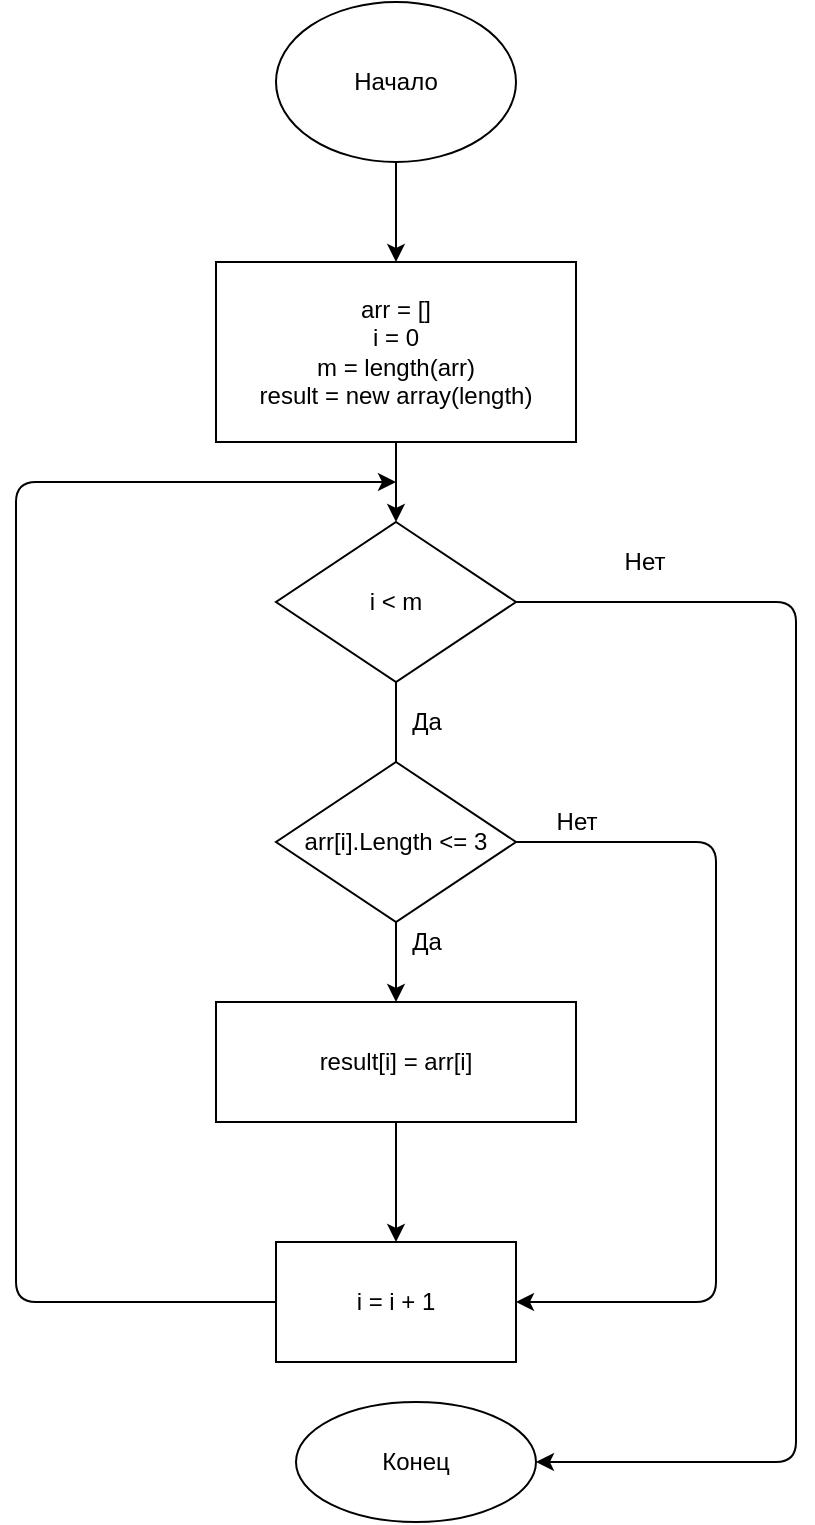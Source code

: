 <mxfile>
    <diagram id="JmxtZofQOzLTb2TNwcCy" name="Страница 1">
        <mxGraphModel dx="659" dy="292" grid="1" gridSize="10" guides="1" tooltips="1" connect="1" arrows="1" fold="1" page="1" pageScale="1" pageWidth="827" pageHeight="1169" math="0" shadow="0">
            <root>
                <mxCell id="0"/>
                <mxCell id="1" parent="0"/>
                <mxCell id="5" value="" style="edgeStyle=none;html=1;" parent="1" source="2" target="4" edge="1">
                    <mxGeometry relative="1" as="geometry"/>
                </mxCell>
                <mxCell id="2" value="Начало" style="ellipse;whiteSpace=wrap;html=1;" parent="1" vertex="1">
                    <mxGeometry x="250" y="40" width="120" height="80" as="geometry"/>
                </mxCell>
                <mxCell id="7" value="" style="edgeStyle=none;html=1;" parent="1" source="4" target="6" edge="1">
                    <mxGeometry relative="1" as="geometry"/>
                </mxCell>
                <mxCell id="4" value="arr = []&lt;br&gt;i = 0&lt;br&gt;m = length(arr)&lt;br&gt;result = new array(length)" style="whiteSpace=wrap;html=1;" parent="1" vertex="1">
                    <mxGeometry x="220" y="170" width="180" height="90" as="geometry"/>
                </mxCell>
                <mxCell id="9" value="" style="edgeStyle=none;html=1;" parent="1" source="6" target="8" edge="1">
                    <mxGeometry relative="1" as="geometry"/>
                </mxCell>
                <mxCell id="14" value="" style="edgeStyle=none;html=1;" parent="1" source="6" target="13" edge="1">
                    <mxGeometry relative="1" as="geometry">
                        <Array as="points">
                            <mxPoint x="510" y="340"/>
                            <mxPoint x="510" y="700"/>
                            <mxPoint x="510" y="770"/>
                        </Array>
                    </mxGeometry>
                </mxCell>
                <mxCell id="6" value="i &amp;lt; m" style="rhombus;whiteSpace=wrap;html=1;" parent="1" vertex="1">
                    <mxGeometry x="250" y="300" width="120" height="80" as="geometry"/>
                </mxCell>
                <mxCell id="11" value="" style="edgeStyle=none;html=1;" parent="1" source="8" target="10" edge="1">
                    <mxGeometry relative="1" as="geometry"/>
                </mxCell>
                <mxCell id="8" value="result[i] = arr[i]" style="whiteSpace=wrap;html=1;" parent="1" vertex="1">
                    <mxGeometry x="220" y="540" width="180" height="60" as="geometry"/>
                </mxCell>
                <mxCell id="12" style="edgeStyle=none;html=1;" parent="1" source="10" edge="1">
                    <mxGeometry relative="1" as="geometry">
                        <mxPoint x="310" y="280" as="targetPoint"/>
                        <Array as="points">
                            <mxPoint x="120" y="690"/>
                            <mxPoint x="120" y="555"/>
                            <mxPoint x="120" y="340"/>
                            <mxPoint x="120" y="280"/>
                        </Array>
                    </mxGeometry>
                </mxCell>
                <mxCell id="10" value="i = i + 1" style="whiteSpace=wrap;html=1;" parent="1" vertex="1">
                    <mxGeometry x="250" y="660" width="120" height="60" as="geometry"/>
                </mxCell>
                <mxCell id="13" value="Конец" style="ellipse;whiteSpace=wrap;html=1;" parent="1" vertex="1">
                    <mxGeometry x="260" y="740" width="120" height="60" as="geometry"/>
                </mxCell>
                <mxCell id="15" value="Да" style="text;html=1;align=center;verticalAlign=middle;resizable=0;points=[];autosize=1;strokeColor=none;fillColor=none;" parent="1" vertex="1">
                    <mxGeometry x="310" y="390" width="30" height="20" as="geometry"/>
                </mxCell>
                <mxCell id="16" value="Нет" style="text;html=1;align=center;verticalAlign=middle;resizable=0;points=[];autosize=1;strokeColor=none;fillColor=none;" parent="1" vertex="1">
                    <mxGeometry x="414" y="310" width="40" height="20" as="geometry"/>
                </mxCell>
                <mxCell id="19" style="edgeStyle=none;html=1;exitX=1;exitY=0.5;exitDx=0;exitDy=0;entryX=1;entryY=0.5;entryDx=0;entryDy=0;" parent="1" source="17" target="10" edge="1">
                    <mxGeometry relative="1" as="geometry">
                        <Array as="points">
                            <mxPoint x="470" y="460"/>
                            <mxPoint x="470" y="690"/>
                        </Array>
                    </mxGeometry>
                </mxCell>
                <mxCell id="17" value="arr[i].Length &amp;lt;= 3" style="rhombus;whiteSpace=wrap;html=1;" parent="1" vertex="1">
                    <mxGeometry x="250" y="420" width="120" height="80" as="geometry"/>
                </mxCell>
                <mxCell id="18" value="Да" style="text;html=1;align=center;verticalAlign=middle;resizable=0;points=[];autosize=1;strokeColor=none;fillColor=none;" parent="1" vertex="1">
                    <mxGeometry x="310" y="500" width="30" height="20" as="geometry"/>
                </mxCell>
                <mxCell id="20" value="Нет" style="text;html=1;align=center;verticalAlign=middle;resizable=0;points=[];autosize=1;strokeColor=none;fillColor=none;" parent="1" vertex="1">
                    <mxGeometry x="380" y="440" width="40" height="20" as="geometry"/>
                </mxCell>
            </root>
        </mxGraphModel>
    </diagram>
</mxfile>